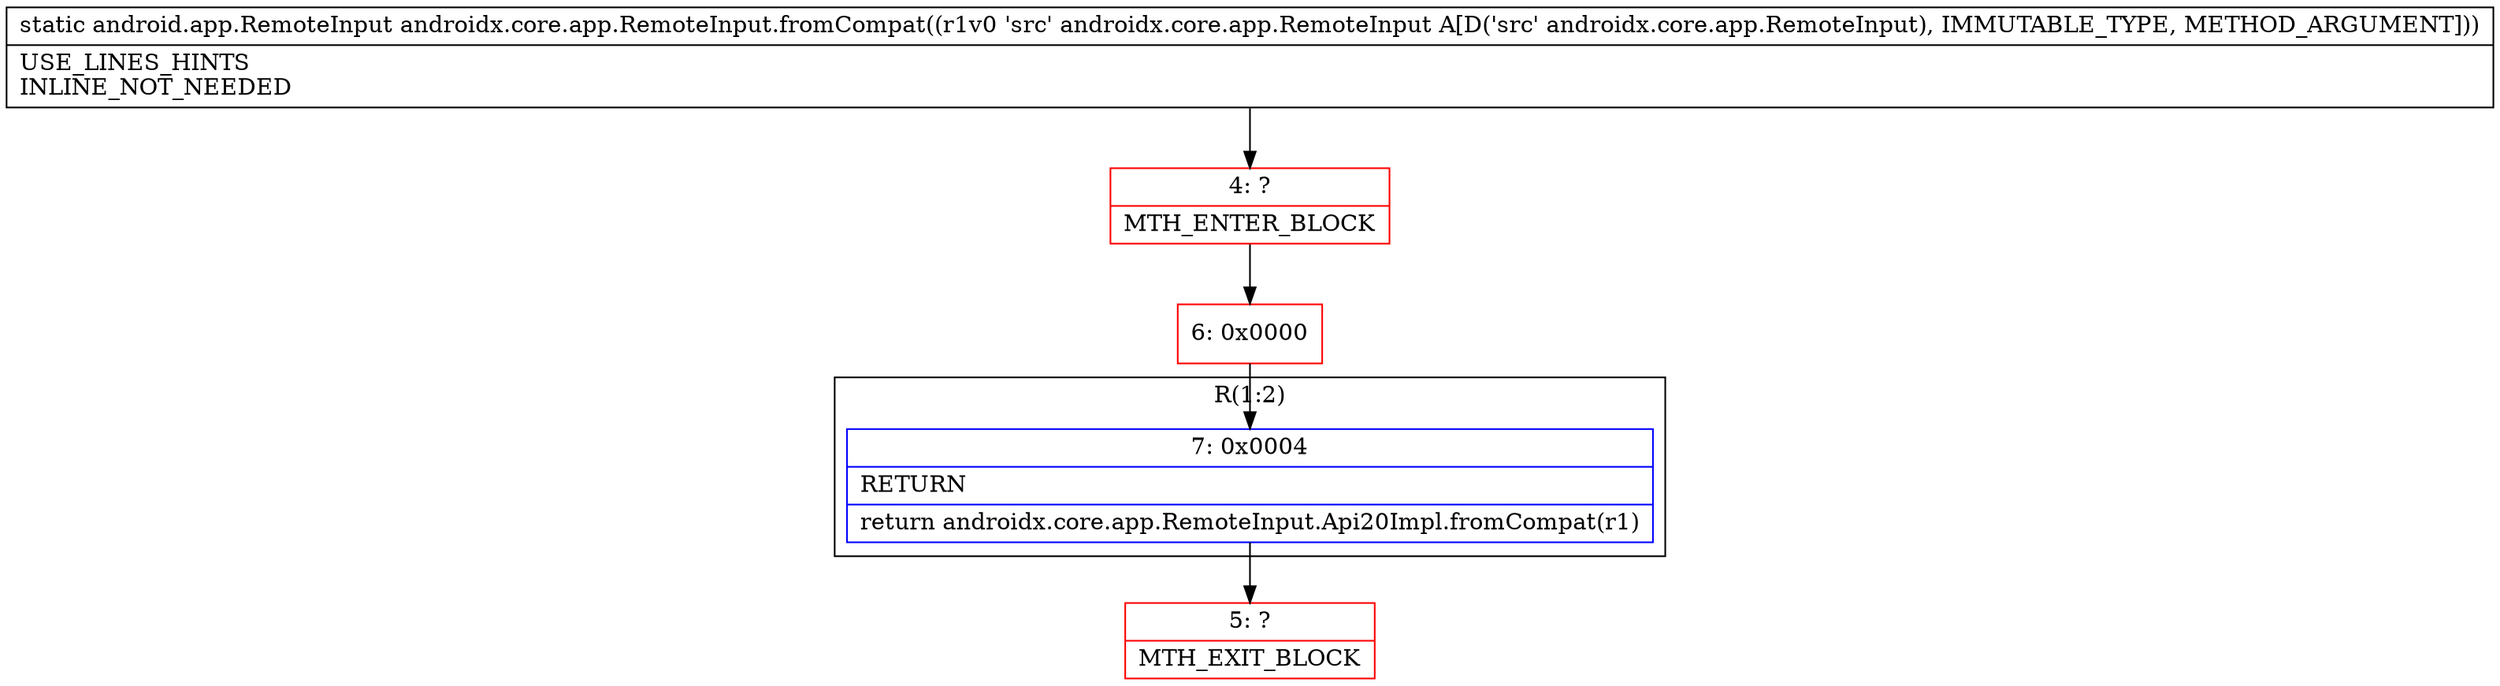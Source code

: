 digraph "CFG forandroidx.core.app.RemoteInput.fromCompat(Landroidx\/core\/app\/RemoteInput;)Landroid\/app\/RemoteInput;" {
subgraph cluster_Region_1400191327 {
label = "R(1:2)";
node [shape=record,color=blue];
Node_7 [shape=record,label="{7\:\ 0x0004|RETURN\l|return androidx.core.app.RemoteInput.Api20Impl.fromCompat(r1)\l}"];
}
Node_4 [shape=record,color=red,label="{4\:\ ?|MTH_ENTER_BLOCK\l}"];
Node_6 [shape=record,color=red,label="{6\:\ 0x0000}"];
Node_5 [shape=record,color=red,label="{5\:\ ?|MTH_EXIT_BLOCK\l}"];
MethodNode[shape=record,label="{static android.app.RemoteInput androidx.core.app.RemoteInput.fromCompat((r1v0 'src' androidx.core.app.RemoteInput A[D('src' androidx.core.app.RemoteInput), IMMUTABLE_TYPE, METHOD_ARGUMENT]))  | USE_LINES_HINTS\lINLINE_NOT_NEEDED\l}"];
MethodNode -> Node_4;Node_7 -> Node_5;
Node_4 -> Node_6;
Node_6 -> Node_7;
}

